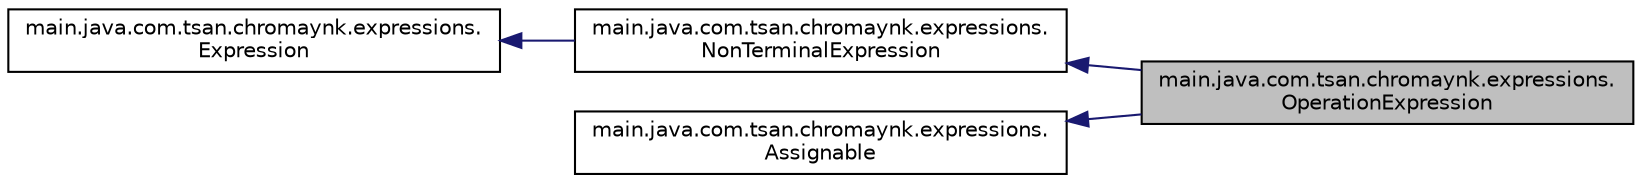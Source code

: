 digraph "main.java.com.tsan.chromaynk.expressions.OperationExpression"
{
 // LATEX_PDF_SIZE
  edge [fontname="Helvetica",fontsize="10",labelfontname="Helvetica",labelfontsize="10"];
  node [fontname="Helvetica",fontsize="10",shape=record];
  rankdir="LR";
  Node1 [label="main.java.com.tsan.chromaynk.expressions.\lOperationExpression",height=0.2,width=0.4,color="black", fillcolor="grey75", style="filled", fontcolor="black",tooltip=" "];
  Node2 -> Node1 [dir="back",color="midnightblue",fontsize="10",style="solid",fontname="Helvetica"];
  Node2 [label="main.java.com.tsan.chromaynk.expressions.\lNonTerminalExpression",height=0.2,width=0.4,color="black", fillcolor="white", style="filled",URL="$classmain_1_1java_1_1com_1_1tsan_1_1chromaynk_1_1expressions_1_1NonTerminalExpression.html",tooltip=" "];
  Node3 -> Node2 [dir="back",color="midnightblue",fontsize="10",style="solid",fontname="Helvetica"];
  Node3 [label="main.java.com.tsan.chromaynk.expressions.\lExpression",height=0.2,width=0.4,color="black", fillcolor="white", style="filled",URL="$classmain_1_1java_1_1com_1_1tsan_1_1chromaynk_1_1expressions_1_1Expression.html",tooltip=" "];
  Node4 -> Node1 [dir="back",color="midnightblue",fontsize="10",style="solid",fontname="Helvetica"];
  Node4 [label="main.java.com.tsan.chromaynk.expressions.\lAssignable",height=0.2,width=0.4,color="black", fillcolor="white", style="filled",URL="$interfacemain_1_1java_1_1com_1_1tsan_1_1chromaynk_1_1expressions_1_1Assignable.html",tooltip=" "];
}
